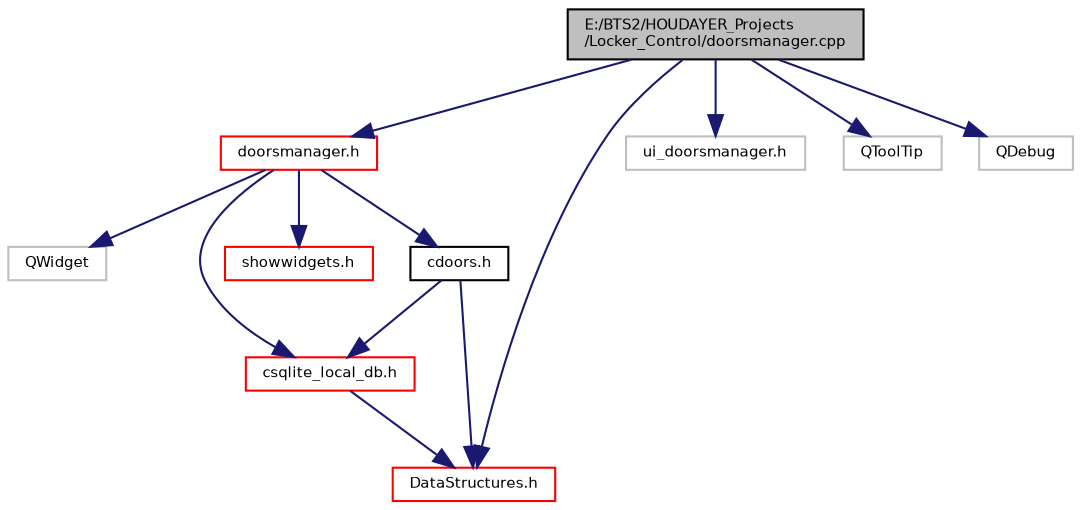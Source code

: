 digraph "E:/BTS2/HOUDAYER_Projects/Locker_Control/doorsmanager.cpp"
{
 // INTERACTIVE_SVG=YES
  bgcolor="transparent";
  edge [fontname="Helvetica",fontsize="7",labelfontname="Helvetica",labelfontsize="7"];
  node [fontname="Helvetica",fontsize="7",shape=record];
  Node1 [label="E:/BTS2/HOUDAYER_Projects\l/Locker_Control/doorsmanager.cpp",height=0.2,width=0.4,color="black", fillcolor="grey75", style="filled", fontcolor="black"];
  Node1 -> Node2 [color="midnightblue",fontsize="7",style="solid",fontname="Helvetica"];
  Node2 [label="doorsmanager.h",height=0.2,width=0.4,color="red",URL="$doorsmanager_8h.html"];
  Node2 -> Node3 [color="midnightblue",fontsize="7",style="solid",fontname="Helvetica"];
  Node3 [label="QWidget",height=0.2,width=0.4,color="grey75"];
  Node2 -> Node4 [color="midnightblue",fontsize="7",style="solid",fontname="Helvetica"];
  Node4 [label="csqlite_local_db.h",height=0.2,width=0.4,color="red",URL="$csqlite__local__db_8h.html"];
  Node4 -> Node5 [color="midnightblue",fontsize="7",style="solid",fontname="Helvetica"];
  Node5 [label="DataStructures.h",height=0.2,width=0.4,color="red",URL="$_data_structures_8h.html",tooltip="Definnitions des formats de communications des données entre les classes de l&#39;application LC..."];
  Node2 -> Node6 [color="midnightblue",fontsize="7",style="solid",fontname="Helvetica"];
  Node6 [label="showwidgets.h",height=0.2,width=0.4,color="red",URL="$showwidgets_8h.html"];
  Node2 -> Node7 [color="midnightblue",fontsize="7",style="solid",fontname="Helvetica"];
  Node7 [label="cdoors.h",height=0.2,width=0.4,color="black",URL="$cdoors_8h.html"];
  Node7 -> Node5 [color="midnightblue",fontsize="7",style="solid",fontname="Helvetica"];
  Node7 -> Node4 [color="midnightblue",fontsize="7",style="solid",fontname="Helvetica"];
  Node1 -> Node8 [color="midnightblue",fontsize="7",style="solid",fontname="Helvetica"];
  Node8 [label="ui_doorsmanager.h",height=0.2,width=0.4,color="grey75"];
  Node1 -> Node5 [color="midnightblue",fontsize="7",style="solid",fontname="Helvetica"];
  Node1 -> Node9 [color="midnightblue",fontsize="7",style="solid",fontname="Helvetica"];
  Node9 [label="QToolTip",height=0.2,width=0.4,color="grey75"];
  Node1 -> Node10 [color="midnightblue",fontsize="7",style="solid",fontname="Helvetica"];
  Node10 [label="QDebug",height=0.2,width=0.4,color="grey75"];
}
